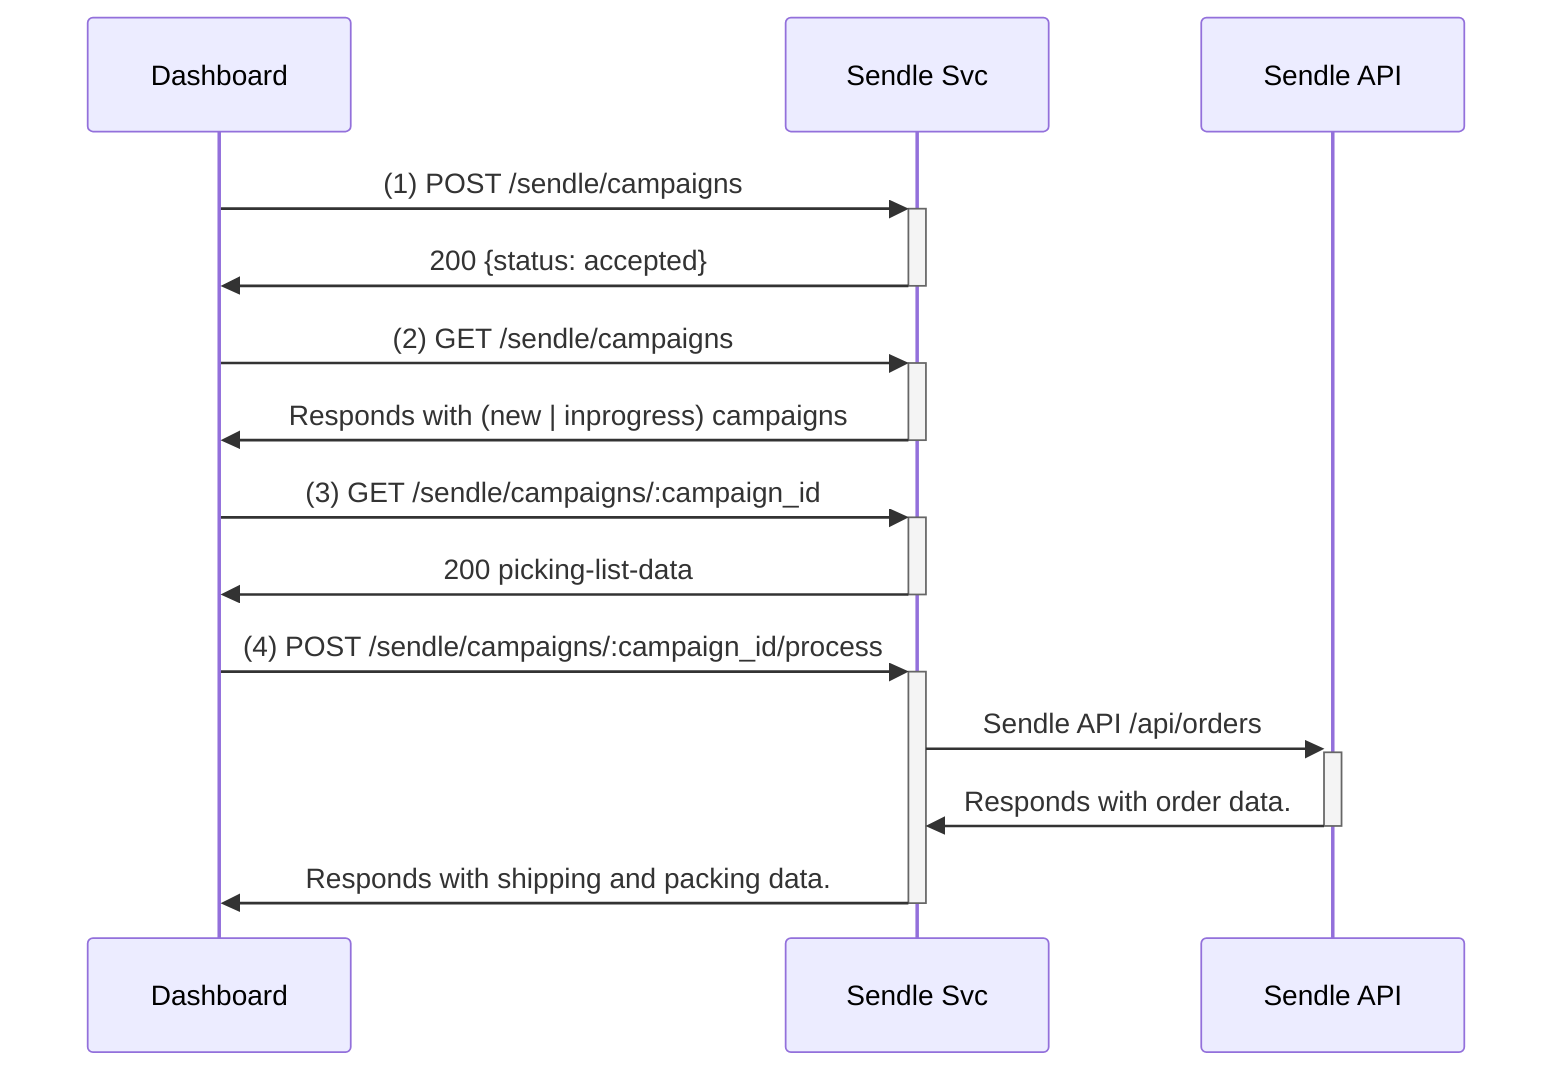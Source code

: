 sequenceDiagram

participant dashboard as Dashboard
participant sendlesvc as Sendle Svc
participant sendle as Sendle API

dashboard->>+sendlesvc: (1) POST /sendle/campaigns
sendlesvc->>-dashboard: 200 {status: accepted}

dashboard->>+sendlesvc: (2) GET /sendle/campaigns
sendlesvc->>-dashboard: Responds with (new | inprogress) campaigns

dashboard->>+sendlesvc: (3) GET /sendle/campaigns/:campaign_id
sendlesvc->>-dashboard: 200 picking-list-data

dashboard->>+sendlesvc: (4) POST /sendle/campaigns/:campaign_id/process
sendlesvc->>+sendle: Sendle API /api/orders
sendle->>-sendlesvc: Responds with order data.
sendlesvc->>-dashboard: Responds with shipping and packing data.